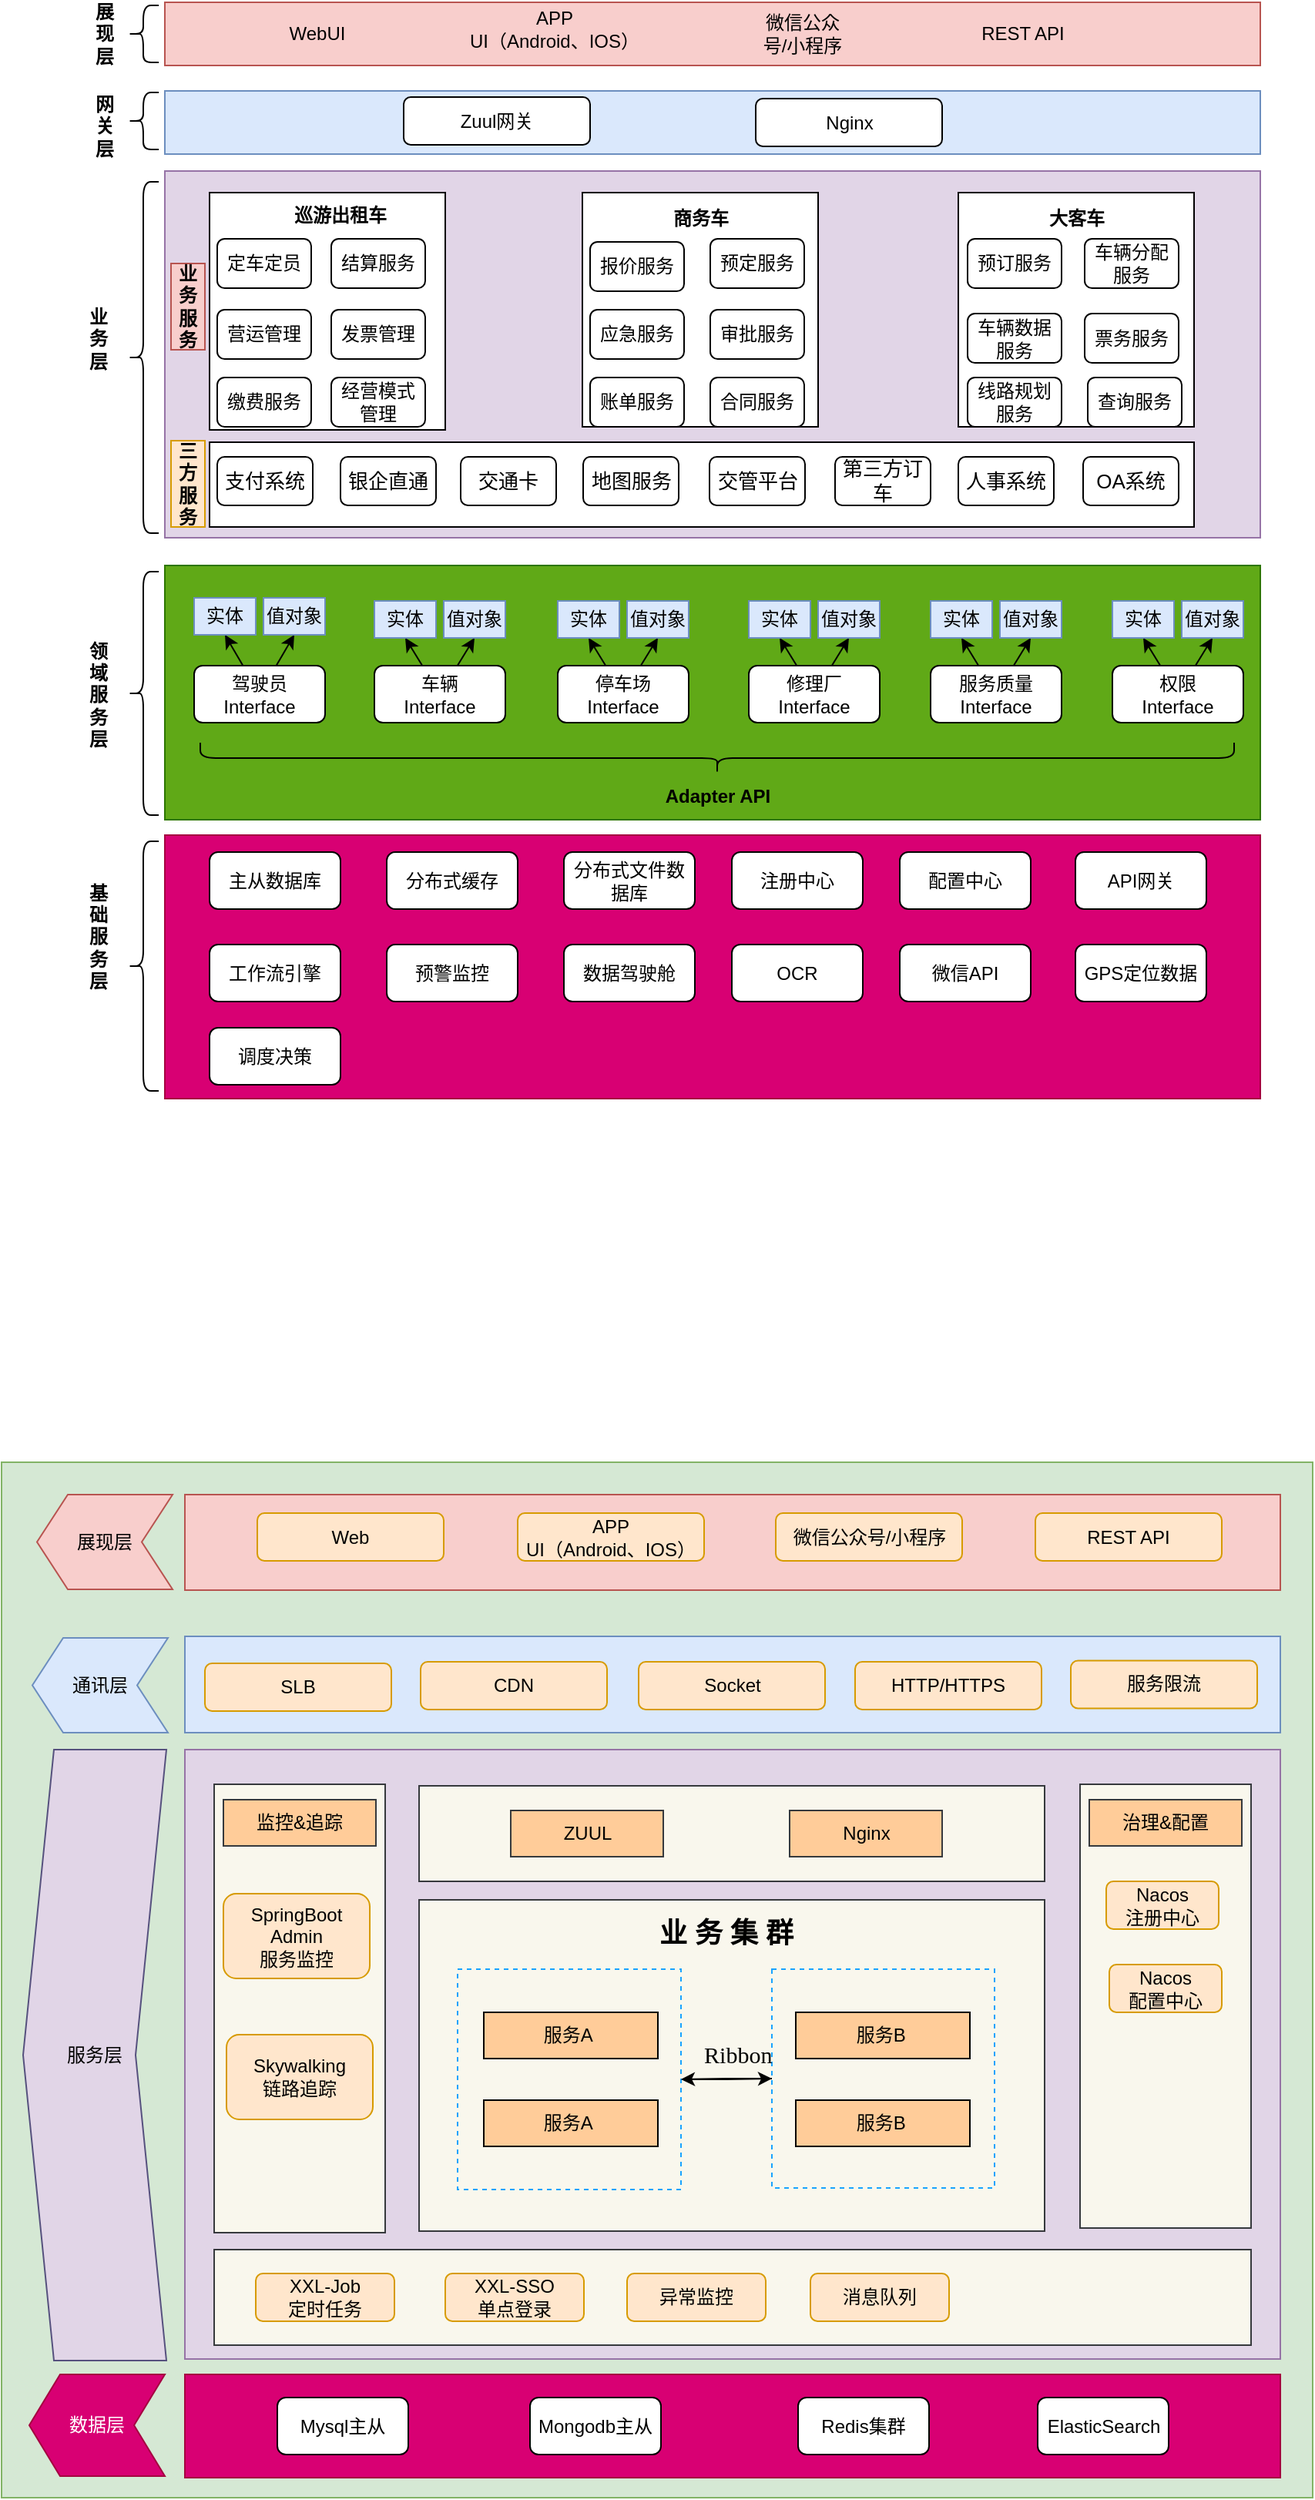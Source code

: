 <mxfile version="17.4.6" type="github">
  <diagram id="_OPJ3ktuhaSxSOlUuzS6" name="Page-1">
    <mxGraphModel dx="1822" dy="1162" grid="0" gridSize="10" guides="1" tooltips="1" connect="1" arrows="1" fold="1" page="0" pageScale="1" pageWidth="827" pageHeight="1169" math="0" shadow="0">
      <root>
        <mxCell id="0" />
        <mxCell id="1" parent="0" />
        <mxCell id="oqjt-HW5z-9tvMFCPISm-108" value="" style="rounded=0;whiteSpace=wrap;html=1;fillColor=#d5e8d4;strokeColor=#82b366;" vertex="1" parent="1">
          <mxGeometry x="-199" y="864" width="851" height="672" as="geometry" />
        </mxCell>
        <mxCell id="MZKURabroFCkZTYU_OP6-3" value="" style="shape=curlyBracket;whiteSpace=wrap;html=1;rounded=1;" parent="1" vertex="1">
          <mxGeometry x="-117" y="461" width="20" height="162" as="geometry" />
        </mxCell>
        <mxCell id="MZKURabroFCkZTYU_OP6-5" value="" style="rounded=0;whiteSpace=wrap;html=1;fillColor=#d80073;fontColor=#ffffff;strokeColor=#A50040;" parent="1" vertex="1">
          <mxGeometry x="-93" y="457" width="711" height="171" as="geometry" />
        </mxCell>
        <mxCell id="MZKURabroFCkZTYU_OP6-6" value="基&lt;br&gt;础&lt;br&gt;服&lt;br&gt;务&lt;br&gt;层" style="text;html=1;strokeColor=none;fillColor=none;align=center;verticalAlign=middle;whiteSpace=wrap;rounded=0;fontStyle=1" parent="1" vertex="1">
          <mxGeometry x="-166" y="452" width="60" height="141" as="geometry" />
        </mxCell>
        <mxCell id="MZKURabroFCkZTYU_OP6-7" value="主从数据库" style="rounded=1;whiteSpace=wrap;html=1;" parent="1" vertex="1">
          <mxGeometry x="-64" y="468" width="85" height="37" as="geometry" />
        </mxCell>
        <mxCell id="MZKURabroFCkZTYU_OP6-10" value="&lt;span style=&quot;text-align: left&quot;&gt;工作流引擎&lt;/span&gt;" style="rounded=1;whiteSpace=wrap;html=1;" parent="1" vertex="1">
          <mxGeometry x="-64" y="528" width="85" height="37" as="geometry" />
        </mxCell>
        <mxCell id="MZKURabroFCkZTYU_OP6-11" value="分布式缓存" style="rounded=1;whiteSpace=wrap;html=1;" parent="1" vertex="1">
          <mxGeometry x="51" y="468" width="85" height="37" as="geometry" />
        </mxCell>
        <mxCell id="MZKURabroFCkZTYU_OP6-12" value="分布式文件数据库" style="rounded=1;whiteSpace=wrap;html=1;" parent="1" vertex="1">
          <mxGeometry x="166" y="468" width="85" height="37" as="geometry" />
        </mxCell>
        <mxCell id="MZKURabroFCkZTYU_OP6-13" value="注册中心" style="rounded=1;whiteSpace=wrap;html=1;" parent="1" vertex="1">
          <mxGeometry x="275" y="468" width="85" height="37" as="geometry" />
        </mxCell>
        <mxCell id="MZKURabroFCkZTYU_OP6-14" value="配置中心" style="rounded=1;whiteSpace=wrap;html=1;" parent="1" vertex="1">
          <mxGeometry x="384" y="468" width="85" height="37" as="geometry" />
        </mxCell>
        <mxCell id="MZKURabroFCkZTYU_OP6-15" value="API网关" style="rounded=1;whiteSpace=wrap;html=1;" parent="1" vertex="1">
          <mxGeometry x="498" y="468" width="85" height="37" as="geometry" />
        </mxCell>
        <mxCell id="MZKURabroFCkZTYU_OP6-18" value="预警监控" style="rounded=1;whiteSpace=wrap;html=1;" parent="1" vertex="1">
          <mxGeometry x="51" y="528" width="85" height="37" as="geometry" />
        </mxCell>
        <mxCell id="MZKURabroFCkZTYU_OP6-20" value="OCR" style="rounded=1;whiteSpace=wrap;html=1;" parent="1" vertex="1">
          <mxGeometry x="275" y="528" width="85" height="37" as="geometry" />
        </mxCell>
        <mxCell id="MZKURabroFCkZTYU_OP6-21" value="微信API" style="rounded=1;whiteSpace=wrap;html=1;" parent="1" vertex="1">
          <mxGeometry x="384" y="528" width="85" height="37" as="geometry" />
        </mxCell>
        <mxCell id="MZKURabroFCkZTYU_OP6-22" value="GPS定位数据" style="rounded=1;whiteSpace=wrap;html=1;" parent="1" vertex="1">
          <mxGeometry x="498" y="528" width="85" height="37" as="geometry" />
        </mxCell>
        <mxCell id="MZKURabroFCkZTYU_OP6-23" value="数据驾驶舱" style="rounded=1;whiteSpace=wrap;html=1;" parent="1" vertex="1">
          <mxGeometry x="166" y="528" width="85" height="37" as="geometry" />
        </mxCell>
        <mxCell id="MZKURabroFCkZTYU_OP6-24" value="" style="rounded=0;whiteSpace=wrap;html=1;fillColor=#60a917;fontColor=#ffffff;strokeColor=#2D7600;" parent="1" vertex="1">
          <mxGeometry x="-93" y="282" width="711" height="165" as="geometry" />
        </mxCell>
        <mxCell id="MZKURabroFCkZTYU_OP6-25" value="领&lt;br&gt;域&lt;br&gt;服&lt;br&gt;务&lt;br&gt;层" style="text;html=1;strokeColor=none;fillColor=none;align=center;verticalAlign=middle;whiteSpace=wrap;rounded=0;fontStyle=1" parent="1" vertex="1">
          <mxGeometry x="-166" y="295" width="60" height="141" as="geometry" />
        </mxCell>
        <mxCell id="MZKURabroFCkZTYU_OP6-26" value="" style="shape=curlyBracket;whiteSpace=wrap;html=1;rounded=1;" parent="1" vertex="1">
          <mxGeometry x="-117" y="286" width="20" height="158" as="geometry" />
        </mxCell>
        <mxCell id="MZKURabroFCkZTYU_OP6-101" style="edgeStyle=none;rounded=0;orthogonalLoop=1;jettySize=auto;html=1;entryX=0.5;entryY=1;entryDx=0;entryDy=0;fontColor=#000000;" parent="1" source="MZKURabroFCkZTYU_OP6-71" target="MZKURabroFCkZTYU_OP6-91" edge="1">
          <mxGeometry relative="1" as="geometry" />
        </mxCell>
        <mxCell id="MZKURabroFCkZTYU_OP6-102" style="edgeStyle=none;rounded=0;orthogonalLoop=1;jettySize=auto;html=1;entryX=0.5;entryY=1;entryDx=0;entryDy=0;fontColor=#000000;" parent="1" source="MZKURabroFCkZTYU_OP6-71" target="MZKURabroFCkZTYU_OP6-92" edge="1">
          <mxGeometry relative="1" as="geometry" />
        </mxCell>
        <mxCell id="MZKURabroFCkZTYU_OP6-71" value="权限&lt;br&gt;Interface" style="rounded=1;whiteSpace=wrap;html=1;" parent="1" vertex="1">
          <mxGeometry x="522" y="347" width="85" height="37" as="geometry" />
        </mxCell>
        <mxCell id="MZKURabroFCkZTYU_OP6-81" style="rounded=0;orthogonalLoop=1;jettySize=auto;html=1;entryX=0.5;entryY=1;entryDx=0;entryDy=0;fontColor=#000000;" parent="1" source="MZKURabroFCkZTYU_OP6-72" target="MZKURabroFCkZTYU_OP6-79" edge="1">
          <mxGeometry relative="1" as="geometry" />
        </mxCell>
        <mxCell id="MZKURabroFCkZTYU_OP6-82" style="edgeStyle=none;rounded=0;orthogonalLoop=1;jettySize=auto;html=1;entryX=0.5;entryY=1;entryDx=0;entryDy=0;fontColor=#000000;" parent="1" source="MZKURabroFCkZTYU_OP6-72" target="MZKURabroFCkZTYU_OP6-80" edge="1">
          <mxGeometry relative="1" as="geometry" />
        </mxCell>
        <mxCell id="MZKURabroFCkZTYU_OP6-72" value="驾驶员 Interface" style="rounded=1;whiteSpace=wrap;html=1;" parent="1" vertex="1">
          <mxGeometry x="-74" y="347" width="85" height="37" as="geometry" />
        </mxCell>
        <mxCell id="MZKURabroFCkZTYU_OP6-93" style="edgeStyle=none;rounded=0;orthogonalLoop=1;jettySize=auto;html=1;entryX=0.5;entryY=1;entryDx=0;entryDy=0;fontColor=#000000;" parent="1" source="MZKURabroFCkZTYU_OP6-73" target="MZKURabroFCkZTYU_OP6-83" edge="1">
          <mxGeometry relative="1" as="geometry" />
        </mxCell>
        <mxCell id="MZKURabroFCkZTYU_OP6-94" style="edgeStyle=none;rounded=0;orthogonalLoop=1;jettySize=auto;html=1;entryX=0.5;entryY=1;entryDx=0;entryDy=0;fontColor=#000000;" parent="1" source="MZKURabroFCkZTYU_OP6-73" target="MZKURabroFCkZTYU_OP6-84" edge="1">
          <mxGeometry relative="1" as="geometry" />
        </mxCell>
        <mxCell id="MZKURabroFCkZTYU_OP6-73" value="车辆&lt;br&gt;Interface" style="rounded=1;whiteSpace=wrap;html=1;" parent="1" vertex="1">
          <mxGeometry x="43" y="347" width="85" height="37" as="geometry" />
        </mxCell>
        <mxCell id="MZKURabroFCkZTYU_OP6-95" style="edgeStyle=none;rounded=0;orthogonalLoop=1;jettySize=auto;html=1;entryX=0.5;entryY=1;entryDx=0;entryDy=0;fontColor=#000000;" parent="1" source="MZKURabroFCkZTYU_OP6-74" target="MZKURabroFCkZTYU_OP6-85" edge="1">
          <mxGeometry relative="1" as="geometry" />
        </mxCell>
        <mxCell id="MZKURabroFCkZTYU_OP6-96" style="edgeStyle=none;rounded=0;orthogonalLoop=1;jettySize=auto;html=1;entryX=0.5;entryY=1;entryDx=0;entryDy=0;fontColor=#000000;" parent="1" source="MZKURabroFCkZTYU_OP6-74" target="MZKURabroFCkZTYU_OP6-86" edge="1">
          <mxGeometry relative="1" as="geometry" />
        </mxCell>
        <mxCell id="MZKURabroFCkZTYU_OP6-74" value="停车场&lt;br&gt;Interface" style="rounded=1;whiteSpace=wrap;html=1;" parent="1" vertex="1">
          <mxGeometry x="162" y="347" width="85" height="37" as="geometry" />
        </mxCell>
        <mxCell id="MZKURabroFCkZTYU_OP6-97" style="edgeStyle=none;rounded=0;orthogonalLoop=1;jettySize=auto;html=1;entryX=0.5;entryY=1;entryDx=0;entryDy=0;fontColor=#000000;" parent="1" source="MZKURabroFCkZTYU_OP6-75" target="MZKURabroFCkZTYU_OP6-87" edge="1">
          <mxGeometry relative="1" as="geometry" />
        </mxCell>
        <mxCell id="MZKURabroFCkZTYU_OP6-98" style="edgeStyle=none;rounded=0;orthogonalLoop=1;jettySize=auto;html=1;entryX=0.5;entryY=1;entryDx=0;entryDy=0;fontColor=#000000;" parent="1" source="MZKURabroFCkZTYU_OP6-75" target="MZKURabroFCkZTYU_OP6-88" edge="1">
          <mxGeometry relative="1" as="geometry" />
        </mxCell>
        <mxCell id="MZKURabroFCkZTYU_OP6-75" value="修理厂&lt;br&gt;Interface" style="rounded=1;whiteSpace=wrap;html=1;" parent="1" vertex="1">
          <mxGeometry x="286" y="347" width="85" height="37" as="geometry" />
        </mxCell>
        <mxCell id="MZKURabroFCkZTYU_OP6-99" style="edgeStyle=none;rounded=0;orthogonalLoop=1;jettySize=auto;html=1;entryX=0.5;entryY=1;entryDx=0;entryDy=0;fontColor=#000000;" parent="1" source="MZKURabroFCkZTYU_OP6-76" target="MZKURabroFCkZTYU_OP6-89" edge="1">
          <mxGeometry relative="1" as="geometry" />
        </mxCell>
        <mxCell id="MZKURabroFCkZTYU_OP6-100" style="edgeStyle=none;rounded=0;orthogonalLoop=1;jettySize=auto;html=1;entryX=0.5;entryY=1;entryDx=0;entryDy=0;fontColor=#000000;" parent="1" source="MZKURabroFCkZTYU_OP6-76" target="MZKURabroFCkZTYU_OP6-90" edge="1">
          <mxGeometry relative="1" as="geometry" />
        </mxCell>
        <mxCell id="MZKURabroFCkZTYU_OP6-76" value="服务质量&lt;br&gt;Interface" style="rounded=1;whiteSpace=wrap;html=1;" parent="1" vertex="1">
          <mxGeometry x="404" y="347" width="85" height="37" as="geometry" />
        </mxCell>
        <mxCell id="MZKURabroFCkZTYU_OP6-77" value="" style="shape=curlyBracket;whiteSpace=wrap;html=1;rounded=1;flipH=1;fontColor=#000000;size=0.5;direction=north;" parent="1" vertex="1">
          <mxGeometry x="-70" y="397" width="671" height="20" as="geometry" />
        </mxCell>
        <mxCell id="MZKURabroFCkZTYU_OP6-78" value="Adapter API" style="text;html=1;strokeColor=none;fillColor=none;align=center;verticalAlign=middle;whiteSpace=wrap;rounded=0;fontColor=#000000;fontStyle=1" parent="1" vertex="1">
          <mxGeometry x="215.5" y="417" width="100" height="30" as="geometry" />
        </mxCell>
        <mxCell id="MZKURabroFCkZTYU_OP6-79" value="实体" style="text;html=1;strokeColor=#6c8ebf;fillColor=#dae8fc;align=center;verticalAlign=middle;whiteSpace=wrap;rounded=0;" parent="1" vertex="1">
          <mxGeometry x="-74" y="303" width="40" height="24" as="geometry" />
        </mxCell>
        <mxCell id="MZKURabroFCkZTYU_OP6-80" value="值对象" style="text;html=1;strokeColor=#6c8ebf;fillColor=#dae8fc;align=center;verticalAlign=middle;whiteSpace=wrap;rounded=0;" parent="1" vertex="1">
          <mxGeometry x="-29" y="303" width="40" height="24" as="geometry" />
        </mxCell>
        <mxCell id="MZKURabroFCkZTYU_OP6-83" value="实体" style="text;html=1;strokeColor=#6c8ebf;fillColor=#dae8fc;align=center;verticalAlign=middle;whiteSpace=wrap;rounded=0;" parent="1" vertex="1">
          <mxGeometry x="43" y="305" width="40" height="24" as="geometry" />
        </mxCell>
        <mxCell id="MZKURabroFCkZTYU_OP6-84" value="值对象" style="text;html=1;strokeColor=#6c8ebf;fillColor=#dae8fc;align=center;verticalAlign=middle;whiteSpace=wrap;rounded=0;" parent="1" vertex="1">
          <mxGeometry x="88" y="305" width="40" height="24" as="geometry" />
        </mxCell>
        <mxCell id="MZKURabroFCkZTYU_OP6-85" value="实体" style="text;html=1;strokeColor=#6c8ebf;fillColor=#dae8fc;align=center;verticalAlign=middle;whiteSpace=wrap;rounded=0;" parent="1" vertex="1">
          <mxGeometry x="162" y="305" width="40" height="24" as="geometry" />
        </mxCell>
        <mxCell id="MZKURabroFCkZTYU_OP6-86" value="值对象" style="text;html=1;strokeColor=#6c8ebf;fillColor=#dae8fc;align=center;verticalAlign=middle;whiteSpace=wrap;rounded=0;" parent="1" vertex="1">
          <mxGeometry x="207" y="305" width="40" height="24" as="geometry" />
        </mxCell>
        <mxCell id="MZKURabroFCkZTYU_OP6-87" value="实体" style="text;html=1;strokeColor=#6c8ebf;fillColor=#dae8fc;align=center;verticalAlign=middle;whiteSpace=wrap;rounded=0;" parent="1" vertex="1">
          <mxGeometry x="286" y="305" width="40" height="24" as="geometry" />
        </mxCell>
        <mxCell id="MZKURabroFCkZTYU_OP6-88" value="值对象" style="text;html=1;strokeColor=#6c8ebf;fillColor=#dae8fc;align=center;verticalAlign=middle;whiteSpace=wrap;rounded=0;" parent="1" vertex="1">
          <mxGeometry x="331" y="305" width="40" height="24" as="geometry" />
        </mxCell>
        <mxCell id="MZKURabroFCkZTYU_OP6-89" value="实体" style="text;html=1;strokeColor=#6c8ebf;fillColor=#dae8fc;align=center;verticalAlign=middle;whiteSpace=wrap;rounded=0;" parent="1" vertex="1">
          <mxGeometry x="404" y="305" width="40" height="24" as="geometry" />
        </mxCell>
        <mxCell id="MZKURabroFCkZTYU_OP6-90" value="值对象" style="text;html=1;strokeColor=#6c8ebf;fillColor=#dae8fc;align=center;verticalAlign=middle;whiteSpace=wrap;rounded=0;" parent="1" vertex="1">
          <mxGeometry x="449" y="305" width="40" height="24" as="geometry" />
        </mxCell>
        <mxCell id="MZKURabroFCkZTYU_OP6-91" value="实体" style="text;html=1;strokeColor=#6c8ebf;fillColor=#dae8fc;align=center;verticalAlign=middle;whiteSpace=wrap;rounded=0;" parent="1" vertex="1">
          <mxGeometry x="522" y="305" width="40" height="24" as="geometry" />
        </mxCell>
        <mxCell id="MZKURabroFCkZTYU_OP6-92" value="值对象" style="text;html=1;strokeColor=#6c8ebf;fillColor=#dae8fc;align=center;verticalAlign=middle;whiteSpace=wrap;rounded=0;" parent="1" vertex="1">
          <mxGeometry x="567" y="305" width="40" height="24" as="geometry" />
        </mxCell>
        <mxCell id="MZKURabroFCkZTYU_OP6-103" value="" style="rounded=0;whiteSpace=wrap;html=1;fillColor=#e1d5e7;strokeColor=#9673a6;" parent="1" vertex="1">
          <mxGeometry x="-93" y="26" width="711" height="238" as="geometry" />
        </mxCell>
        <mxCell id="MZKURabroFCkZTYU_OP6-104" value="业&lt;br&gt;务&lt;br&gt;层" style="text;html=1;strokeColor=none;fillColor=none;align=center;verticalAlign=middle;whiteSpace=wrap;rounded=0;fontStyle=1" parent="1" vertex="1">
          <mxGeometry x="-166" y="64" width="60" height="141" as="geometry" />
        </mxCell>
        <mxCell id="MZKURabroFCkZTYU_OP6-105" value="" style="shape=curlyBracket;whiteSpace=wrap;html=1;rounded=1;" parent="1" vertex="1">
          <mxGeometry x="-117" y="33" width="20" height="228" as="geometry" />
        </mxCell>
        <mxCell id="MZKURabroFCkZTYU_OP6-106" value="" style="rounded=0;whiteSpace=wrap;html=1;fontColor=#000000;" parent="1" vertex="1">
          <mxGeometry x="-64" y="40" width="153" height="154" as="geometry" />
        </mxCell>
        <mxCell id="MZKURabroFCkZTYU_OP6-107" value="" style="rounded=0;whiteSpace=wrap;html=1;fontColor=#000000;" parent="1" vertex="1">
          <mxGeometry x="178" y="40" width="153" height="152" as="geometry" />
        </mxCell>
        <mxCell id="MZKURabroFCkZTYU_OP6-108" value="" style="rounded=0;whiteSpace=wrap;html=1;fontColor=#000000;" parent="1" vertex="1">
          <mxGeometry x="422" y="40" width="153" height="152" as="geometry" />
        </mxCell>
        <mxCell id="MZKURabroFCkZTYU_OP6-109" value="巡游出租车" style="text;html=1;strokeColor=none;fillColor=none;align=center;verticalAlign=middle;whiteSpace=wrap;rounded=0;fontColor=#000000;fontStyle=1" parent="1" vertex="1">
          <mxGeometry x="-17" y="40" width="76" height="30" as="geometry" />
        </mxCell>
        <mxCell id="MZKURabroFCkZTYU_OP6-110" value="商务车" style="text;html=1;strokeColor=none;fillColor=none;align=center;verticalAlign=middle;whiteSpace=wrap;rounded=0;fontColor=#000000;fontStyle=1" parent="1" vertex="1">
          <mxGeometry x="216.5" y="42" width="76" height="30" as="geometry" />
        </mxCell>
        <mxCell id="MZKURabroFCkZTYU_OP6-111" value="大客车" style="text;html=1;strokeColor=none;fillColor=none;align=center;verticalAlign=middle;whiteSpace=wrap;rounded=0;fontColor=#000000;fontStyle=1" parent="1" vertex="1">
          <mxGeometry x="460.5" y="42" width="76" height="30" as="geometry" />
        </mxCell>
        <mxCell id="MZKURabroFCkZTYU_OP6-112" value="" style="rounded=0;whiteSpace=wrap;html=1;fontColor=#000000;" parent="1" vertex="1">
          <mxGeometry x="-64" y="202" width="639" height="55" as="geometry" />
        </mxCell>
        <mxCell id="MZKURabroFCkZTYU_OP6-115" value="定车定员" style="rounded=1;whiteSpace=wrap;html=1;fontColor=#000000;" parent="1" vertex="1">
          <mxGeometry x="-59" y="70" width="61" height="32" as="geometry" />
        </mxCell>
        <mxCell id="MZKURabroFCkZTYU_OP6-116" value="结算服务" style="rounded=1;whiteSpace=wrap;html=1;fontColor=#000000;" parent="1" vertex="1">
          <mxGeometry x="15" y="70" width="61" height="32" as="geometry" />
        </mxCell>
        <mxCell id="MZKURabroFCkZTYU_OP6-117" value="营运管理" style="rounded=1;whiteSpace=wrap;html=1;fontColor=#000000;" parent="1" vertex="1">
          <mxGeometry x="-59" y="116" width="61" height="32" as="geometry" />
        </mxCell>
        <mxCell id="MZKURabroFCkZTYU_OP6-118" value="发票管理" style="rounded=1;whiteSpace=wrap;html=1;fontColor=#000000;" parent="1" vertex="1">
          <mxGeometry x="15" y="116" width="61" height="32" as="geometry" />
        </mxCell>
        <mxCell id="MZKURabroFCkZTYU_OP6-119" value="缴费服务" style="rounded=1;whiteSpace=wrap;html=1;fontColor=#000000;" parent="1" vertex="1">
          <mxGeometry x="-59" y="160" width="61" height="32" as="geometry" />
        </mxCell>
        <mxCell id="MZKURabroFCkZTYU_OP6-120" value="经营模式管理" style="rounded=1;whiteSpace=wrap;html=1;fontColor=#000000;" parent="1" vertex="1">
          <mxGeometry x="15" y="160" width="61" height="32" as="geometry" />
        </mxCell>
        <mxCell id="MZKURabroFCkZTYU_OP6-126" value="报价服务" style="rounded=1;whiteSpace=wrap;html=1;fontColor=#000000;" parent="1" vertex="1">
          <mxGeometry x="183" y="72" width="61" height="32" as="geometry" />
        </mxCell>
        <mxCell id="MZKURabroFCkZTYU_OP6-127" value="预定服务" style="rounded=1;whiteSpace=wrap;html=1;fontColor=#000000;" parent="1" vertex="1">
          <mxGeometry x="261" y="70" width="61" height="32" as="geometry" />
        </mxCell>
        <mxCell id="MZKURabroFCkZTYU_OP6-128" value="应急服务" style="rounded=1;whiteSpace=wrap;html=1;fontColor=#000000;" parent="1" vertex="1">
          <mxGeometry x="183" y="116" width="61" height="32" as="geometry" />
        </mxCell>
        <mxCell id="MZKURabroFCkZTYU_OP6-129" value="审批服务" style="rounded=1;whiteSpace=wrap;html=1;fontColor=#000000;" parent="1" vertex="1">
          <mxGeometry x="261" y="116" width="61" height="32" as="geometry" />
        </mxCell>
        <mxCell id="MZKURabroFCkZTYU_OP6-130" value="账单服务" style="rounded=1;whiteSpace=wrap;html=1;fontColor=#000000;" parent="1" vertex="1">
          <mxGeometry x="183" y="160" width="61" height="32" as="geometry" />
        </mxCell>
        <mxCell id="MZKURabroFCkZTYU_OP6-131" value="合同服务" style="rounded=1;whiteSpace=wrap;html=1;fontColor=#000000;" parent="1" vertex="1">
          <mxGeometry x="261" y="160" width="61" height="32" as="geometry" />
        </mxCell>
        <mxCell id="MZKURabroFCkZTYU_OP6-132" value="预订服务" style="rounded=1;whiteSpace=wrap;html=1;fontColor=#000000;" parent="1" vertex="1">
          <mxGeometry x="428" y="70" width="61" height="32" as="geometry" />
        </mxCell>
        <mxCell id="MZKURabroFCkZTYU_OP6-133" value="车辆分配服务" style="rounded=1;whiteSpace=wrap;html=1;fontColor=#000000;" parent="1" vertex="1">
          <mxGeometry x="504" y="70" width="61" height="32" as="geometry" />
        </mxCell>
        <mxCell id="MZKURabroFCkZTYU_OP6-134" value="车辆数据服务" style="rounded=1;whiteSpace=wrap;html=1;fontColor=#000000;" parent="1" vertex="1">
          <mxGeometry x="428" y="118.5" width="61" height="32" as="geometry" />
        </mxCell>
        <mxCell id="MZKURabroFCkZTYU_OP6-135" value="票务服务" style="rounded=1;whiteSpace=wrap;html=1;fontColor=#000000;" parent="1" vertex="1">
          <mxGeometry x="504" y="118.5" width="61" height="32" as="geometry" />
        </mxCell>
        <mxCell id="MZKURabroFCkZTYU_OP6-136" value="线路规划服务" style="rounded=1;whiteSpace=wrap;html=1;fontColor=#000000;" parent="1" vertex="1">
          <mxGeometry x="428" y="160" width="61" height="32" as="geometry" />
        </mxCell>
        <mxCell id="MZKURabroFCkZTYU_OP6-137" value="查询服务" style="rounded=1;whiteSpace=wrap;html=1;fontColor=#000000;" parent="1" vertex="1">
          <mxGeometry x="506" y="160" width="61" height="32" as="geometry" />
        </mxCell>
        <mxCell id="MZKURabroFCkZTYU_OP6-138" value="支付系统" style="rounded=1;whiteSpace=wrap;html=1;fontSize=13;" parent="1" vertex="1">
          <mxGeometry x="-59" y="211.5" width="62" height="31.5" as="geometry" />
        </mxCell>
        <mxCell id="MZKURabroFCkZTYU_OP6-144" value="银企直通" style="rounded=1;whiteSpace=wrap;html=1;fontSize=13;" parent="1" vertex="1">
          <mxGeometry x="21" y="211.5" width="62" height="31.5" as="geometry" />
        </mxCell>
        <mxCell id="MZKURabroFCkZTYU_OP6-145" value="交通卡" style="rounded=1;whiteSpace=wrap;html=1;fontSize=13;" parent="1" vertex="1">
          <mxGeometry x="99" y="211.5" width="62" height="31.5" as="geometry" />
        </mxCell>
        <mxCell id="MZKURabroFCkZTYU_OP6-146" value="地图服务" style="rounded=1;whiteSpace=wrap;html=1;fontSize=13;" parent="1" vertex="1">
          <mxGeometry x="178.5" y="211.5" width="62" height="31.5" as="geometry" />
        </mxCell>
        <mxCell id="MZKURabroFCkZTYU_OP6-148" value="交管平台" style="rounded=1;whiteSpace=wrap;html=1;fontSize=13;" parent="1" vertex="1">
          <mxGeometry x="260.5" y="211.5" width="62" height="31.5" as="geometry" />
        </mxCell>
        <mxCell id="MZKURabroFCkZTYU_OP6-149" value="第三方订车" style="rounded=1;whiteSpace=wrap;html=1;fontSize=13;" parent="1" vertex="1">
          <mxGeometry x="342" y="211.5" width="62" height="31.5" as="geometry" />
        </mxCell>
        <mxCell id="MZKURabroFCkZTYU_OP6-150" value="人事系统" style="rounded=1;whiteSpace=wrap;html=1;fontSize=13;" parent="1" vertex="1">
          <mxGeometry x="422" y="211.5" width="62" height="31.5" as="geometry" />
        </mxCell>
        <mxCell id="MZKURabroFCkZTYU_OP6-152" value="三&lt;br&gt;方&lt;br&gt;服&lt;br&gt;务" style="text;html=1;strokeColor=#d79b00;fillColor=#ffe6cc;align=center;verticalAlign=middle;whiteSpace=wrap;rounded=0;fontStyle=1" parent="1" vertex="1">
          <mxGeometry x="-89" y="201" width="22" height="56" as="geometry" />
        </mxCell>
        <mxCell id="MZKURabroFCkZTYU_OP6-153" value="" style="rounded=0;whiteSpace=wrap;html=1;fillColor=#dae8fc;strokeColor=#6c8ebf;" parent="1" vertex="1">
          <mxGeometry x="-93" y="-26" width="711" height="41" as="geometry" />
        </mxCell>
        <mxCell id="MZKURabroFCkZTYU_OP6-154" value="网&lt;br&gt;关&lt;br&gt;层" style="text;html=1;strokeColor=none;fillColor=none;align=center;verticalAlign=middle;whiteSpace=wrap;rounded=0;fontColor=#000000;fontStyle=1" parent="1" vertex="1">
          <mxGeometry x="-162" y="-18" width="60" height="30" as="geometry" />
        </mxCell>
        <mxCell id="MZKURabroFCkZTYU_OP6-155" value="" style="shape=curlyBracket;whiteSpace=wrap;html=1;rounded=1;fontColor=#000000;" parent="1" vertex="1">
          <mxGeometry x="-117" y="-25" width="20" height="37" as="geometry" />
        </mxCell>
        <mxCell id="MZKURabroFCkZTYU_OP6-156" value="Zuul网关" style="rounded=1;whiteSpace=wrap;html=1;fontColor=#000000;" parent="1" vertex="1">
          <mxGeometry x="62" y="-22" width="121" height="31" as="geometry" />
        </mxCell>
        <mxCell id="MZKURabroFCkZTYU_OP6-157" value="Nginx" style="rounded=1;whiteSpace=wrap;html=1;fontColor=#000000;" parent="1" vertex="1">
          <mxGeometry x="290.5" y="-21" width="121" height="31" as="geometry" />
        </mxCell>
        <mxCell id="MZKURabroFCkZTYU_OP6-158" value="展&lt;br&gt;现&lt;br&gt;层" style="text;html=1;strokeColor=none;fillColor=none;align=center;verticalAlign=middle;whiteSpace=wrap;rounded=0;fontColor=#000000;fontStyle=1" parent="1" vertex="1">
          <mxGeometry x="-162" y="-78" width="60" height="30" as="geometry" />
        </mxCell>
        <mxCell id="MZKURabroFCkZTYU_OP6-159" value="" style="rounded=0;whiteSpace=wrap;html=1;fillColor=#f8cecc;strokeColor=#b85450;" parent="1" vertex="1">
          <mxGeometry x="-93" y="-83.5" width="711" height="41" as="geometry" />
        </mxCell>
        <mxCell id="MZKURabroFCkZTYU_OP6-160" value="" style="shape=curlyBracket;whiteSpace=wrap;html=1;rounded=1;fontColor=#000000;" parent="1" vertex="1">
          <mxGeometry x="-117" y="-81.5" width="20" height="37" as="geometry" />
        </mxCell>
        <mxCell id="MZKURabroFCkZTYU_OP6-161" value="业务服务" style="text;html=1;strokeColor=#b85450;fillColor=#f8cecc;align=center;verticalAlign=middle;whiteSpace=wrap;rounded=0;fontStyle=1" parent="1" vertex="1">
          <mxGeometry x="-89" y="86" width="22" height="56" as="geometry" />
        </mxCell>
        <mxCell id="MZKURabroFCkZTYU_OP6-162" value="WebUI" style="text;html=1;strokeColor=none;fillColor=none;align=center;verticalAlign=middle;whiteSpace=wrap;rounded=0;fontColor=#000000;" parent="1" vertex="1">
          <mxGeometry x="-24" y="-78" width="60" height="30" as="geometry" />
        </mxCell>
        <mxCell id="MZKURabroFCkZTYU_OP6-163" value="APP&lt;br&gt;UI（Android、IOS）" style="text;html=1;strokeColor=none;fillColor=none;align=center;verticalAlign=middle;whiteSpace=wrap;rounded=0;fontColor=#000000;" parent="1" vertex="1">
          <mxGeometry x="89" y="-81.5" width="142" height="30" as="geometry" />
        </mxCell>
        <mxCell id="MZKURabroFCkZTYU_OP6-164" value="微信公众号/小程序" style="text;html=1;strokeColor=none;fillColor=none;align=center;verticalAlign=middle;whiteSpace=wrap;rounded=0;fontColor=#000000;" parent="1" vertex="1">
          <mxGeometry x="290.5" y="-78" width="60" height="30" as="geometry" />
        </mxCell>
        <mxCell id="MZKURabroFCkZTYU_OP6-165" value="REST API" style="text;html=1;strokeColor=none;fillColor=none;align=center;verticalAlign=middle;whiteSpace=wrap;rounded=0;fontColor=#000000;" parent="1" vertex="1">
          <mxGeometry x="434" y="-78" width="60" height="30" as="geometry" />
        </mxCell>
        <mxCell id="ua1D3g2Ctgih4IUN_KIl-1" value="OA系统" style="rounded=1;whiteSpace=wrap;html=1;fontSize=13;" parent="1" vertex="1">
          <mxGeometry x="503" y="211.5" width="62" height="31.5" as="geometry" />
        </mxCell>
        <mxCell id="ua1D3g2Ctgih4IUN_KIl-7" value="&lt;span style=&quot;text-align: left&quot;&gt;调度决策&lt;/span&gt;" style="rounded=1;whiteSpace=wrap;html=1;" parent="1" vertex="1">
          <mxGeometry x="-64" y="582" width="85" height="37" as="geometry" />
        </mxCell>
        <mxCell id="oqjt-HW5z-9tvMFCPISm-3" value="" style="rounded=0;whiteSpace=wrap;html=1;fillColor=#d80073;fontColor=#ffffff;strokeColor=#A50040;" vertex="1" parent="1">
          <mxGeometry x="-80" y="1456" width="711" height="67" as="geometry" />
        </mxCell>
        <mxCell id="oqjt-HW5z-9tvMFCPISm-5" value="Mysql主从" style="rounded=1;whiteSpace=wrap;html=1;" vertex="1" parent="1">
          <mxGeometry x="-20" y="1471" width="85" height="37" as="geometry" />
        </mxCell>
        <mxCell id="oqjt-HW5z-9tvMFCPISm-7" value="Mongodb主从" style="rounded=1;whiteSpace=wrap;html=1;" vertex="1" parent="1">
          <mxGeometry x="144" y="1471" width="85" height="37" as="geometry" />
        </mxCell>
        <mxCell id="oqjt-HW5z-9tvMFCPISm-8" value="Redis集群" style="rounded=1;whiteSpace=wrap;html=1;" vertex="1" parent="1">
          <mxGeometry x="318" y="1471" width="85" height="37" as="geometry" />
        </mxCell>
        <mxCell id="oqjt-HW5z-9tvMFCPISm-52" value="" style="rounded=0;whiteSpace=wrap;html=1;fillColor=#e1d5e7;strokeColor=#9673a6;" vertex="1" parent="1">
          <mxGeometry x="-80" y="1050.5" width="711" height="395.5" as="geometry" />
        </mxCell>
        <mxCell id="oqjt-HW5z-9tvMFCPISm-88" value="" style="rounded=0;whiteSpace=wrap;html=1;fillColor=#dae8fc;strokeColor=#6c8ebf;" vertex="1" parent="1">
          <mxGeometry x="-80" y="977" width="711" height="62.5" as="geometry" />
        </mxCell>
        <mxCell id="oqjt-HW5z-9tvMFCPISm-92" value="SLB" style="rounded=1;whiteSpace=wrap;html=1;fillColor=#ffe6cc;strokeColor=#d79b00;" vertex="1" parent="1">
          <mxGeometry x="-67" y="994.5" width="121" height="31" as="geometry" />
        </mxCell>
        <mxCell id="oqjt-HW5z-9tvMFCPISm-94" value="" style="rounded=0;whiteSpace=wrap;html=1;fillColor=#f8cecc;strokeColor=#b85450;" vertex="1" parent="1">
          <mxGeometry x="-80" y="885" width="711" height="62" as="geometry" />
        </mxCell>
        <mxCell id="oqjt-HW5z-9tvMFCPISm-104" value="CDN" style="rounded=1;whiteSpace=wrap;html=1;fillColor=#ffe6cc;strokeColor=#d79b00;" vertex="1" parent="1">
          <mxGeometry x="73" y="993.5" width="121" height="31" as="geometry" />
        </mxCell>
        <mxCell id="oqjt-HW5z-9tvMFCPISm-105" value="Socket" style="rounded=1;whiteSpace=wrap;html=1;fillColor=#ffe6cc;strokeColor=#d79b00;" vertex="1" parent="1">
          <mxGeometry x="214.5" y="993.5" width="121" height="31" as="geometry" />
        </mxCell>
        <mxCell id="oqjt-HW5z-9tvMFCPISm-106" value="HTTP/HTTPS" style="rounded=1;whiteSpace=wrap;html=1;fillColor=#ffe6cc;strokeColor=#d79b00;" vertex="1" parent="1">
          <mxGeometry x="355" y="993.5" width="121" height="31" as="geometry" />
        </mxCell>
        <mxCell id="oqjt-HW5z-9tvMFCPISm-107" value="ElasticSearch" style="rounded=1;whiteSpace=wrap;html=1;" vertex="1" parent="1">
          <mxGeometry x="473.5" y="1471" width="85" height="37" as="geometry" />
        </mxCell>
        <mxCell id="oqjt-HW5z-9tvMFCPISm-109" value="数据层" style="shape=step;perimeter=stepPerimeter;whiteSpace=wrap;html=1;fixedSize=1;direction=west;fillColor=#d80073;fontColor=#ffffff;strokeColor=#A50040;" vertex="1" parent="1">
          <mxGeometry x="-181" y="1456" width="88" height="66" as="geometry" />
        </mxCell>
        <mxCell id="oqjt-HW5z-9tvMFCPISm-110" value="服务层" style="shape=step;perimeter=stepPerimeter;whiteSpace=wrap;html=1;fixedSize=1;direction=west;fillColor=#E1D5E7;strokeColor=#56517e;" vertex="1" parent="1">
          <mxGeometry x="-185" y="1050.5" width="93" height="396.5" as="geometry" />
        </mxCell>
        <mxCell id="oqjt-HW5z-9tvMFCPISm-111" value="通讯层" style="shape=step;perimeter=stepPerimeter;whiteSpace=wrap;html=1;fixedSize=1;direction=west;fillColor=#dae8fc;strokeColor=#6c8ebf;" vertex="1" parent="1">
          <mxGeometry x="-179" y="978" width="88" height="61.5" as="geometry" />
        </mxCell>
        <mxCell id="oqjt-HW5z-9tvMFCPISm-112" value="展现层" style="shape=step;perimeter=stepPerimeter;whiteSpace=wrap;html=1;fixedSize=1;direction=west;fillColor=#f8cecc;strokeColor=#b85450;" vertex="1" parent="1">
          <mxGeometry x="-176" y="885" width="88" height="61.5" as="geometry" />
        </mxCell>
        <mxCell id="oqjt-HW5z-9tvMFCPISm-113" value="REST API" style="rounded=1;whiteSpace=wrap;html=1;fillColor=#ffe6cc;strokeColor=#d79b00;" vertex="1" parent="1">
          <mxGeometry x="472" y="897" width="121" height="31" as="geometry" />
        </mxCell>
        <mxCell id="oqjt-HW5z-9tvMFCPISm-114" value="微信公众号/小程序" style="rounded=1;whiteSpace=wrap;html=1;fillColor=#ffe6cc;strokeColor=#d79b00;" vertex="1" parent="1">
          <mxGeometry x="303.5" y="897" width="121" height="31" as="geometry" />
        </mxCell>
        <mxCell id="oqjt-HW5z-9tvMFCPISm-115" value="APP&lt;br&gt;UI（Android、IOS）" style="rounded=1;whiteSpace=wrap;html=1;fillColor=#ffe6cc;strokeColor=#d79b00;" vertex="1" parent="1">
          <mxGeometry x="136" y="897" width="121" height="31" as="geometry" />
        </mxCell>
        <mxCell id="oqjt-HW5z-9tvMFCPISm-116" value="Web" style="rounded=1;whiteSpace=wrap;html=1;fillColor=#ffe6cc;strokeColor=#d79b00;" vertex="1" parent="1">
          <mxGeometry x="-33" y="897" width="121" height="31" as="geometry" />
        </mxCell>
        <mxCell id="oqjt-HW5z-9tvMFCPISm-117" value="" style="rounded=0;whiteSpace=wrap;html=1;fillColor=#f9f7ed;strokeColor=#36393d;" vertex="1" parent="1">
          <mxGeometry x="-61" y="1073" width="111" height="291" as="geometry" />
        </mxCell>
        <mxCell id="oqjt-HW5z-9tvMFCPISm-118" value="" style="rounded=0;whiteSpace=wrap;html=1;fillColor=#f9f7ed;strokeColor=#36393d;" vertex="1" parent="1">
          <mxGeometry x="72" y="1148" width="406" height="215" as="geometry" />
        </mxCell>
        <mxCell id="oqjt-HW5z-9tvMFCPISm-119" value="" style="rounded=0;whiteSpace=wrap;html=1;fillColor=#f9f7ed;strokeColor=#36393d;" vertex="1" parent="1">
          <mxGeometry x="501" y="1073" width="111" height="288" as="geometry" />
        </mxCell>
        <mxCell id="oqjt-HW5z-9tvMFCPISm-120" value="监控&amp;amp;追踪" style="text;html=1;strokeColor=#36393d;fillColor=#ffcc99;align=center;verticalAlign=middle;whiteSpace=wrap;rounded=0;" vertex="1" parent="1">
          <mxGeometry x="-55" y="1083" width="99" height="30" as="geometry" />
        </mxCell>
        <mxCell id="oqjt-HW5z-9tvMFCPISm-122" value="" style="rounded=0;whiteSpace=wrap;html=1;fillColor=#f9f7ed;strokeColor=#36393d;" vertex="1" parent="1">
          <mxGeometry x="72" y="1074" width="406" height="62" as="geometry" />
        </mxCell>
        <mxCell id="oqjt-HW5z-9tvMFCPISm-124" value="ZUUL" style="text;html=1;strokeColor=#36393d;fillColor=#ffcc99;align=center;verticalAlign=middle;whiteSpace=wrap;rounded=0;" vertex="1" parent="1">
          <mxGeometry x="131.5" y="1090" width="99" height="30" as="geometry" />
        </mxCell>
        <mxCell id="oqjt-HW5z-9tvMFCPISm-125" value="Nginx" style="text;html=1;strokeColor=#36393d;fillColor=#ffcc99;align=center;verticalAlign=middle;whiteSpace=wrap;rounded=0;" vertex="1" parent="1">
          <mxGeometry x="312.5" y="1090" width="99" height="30" as="geometry" />
        </mxCell>
        <mxCell id="oqjt-HW5z-9tvMFCPISm-126" value="业 务 集 群" style="text;html=1;strokeColor=none;fillColor=none;align=center;verticalAlign=middle;whiteSpace=wrap;rounded=0;fontSize=18;fontStyle=1" vertex="1" parent="1">
          <mxGeometry x="215" y="1155" width="113" height="30" as="geometry" />
        </mxCell>
        <mxCell id="oqjt-HW5z-9tvMFCPISm-136" style="edgeStyle=orthogonalEdgeStyle;rounded=0;orthogonalLoop=1;jettySize=auto;html=1;entryX=0;entryY=0.5;entryDx=0;entryDy=0;fontSize=18;" edge="1" parent="1" source="oqjt-HW5z-9tvMFCPISm-127" target="oqjt-HW5z-9tvMFCPISm-128">
          <mxGeometry relative="1" as="geometry" />
        </mxCell>
        <mxCell id="oqjt-HW5z-9tvMFCPISm-127" value="" style="rounded=0;whiteSpace=wrap;html=1;fillColor=none;dashed=1;strokeColor=#19A3FF;" vertex="1" parent="1">
          <mxGeometry x="97" y="1193" width="145" height="143" as="geometry" />
        </mxCell>
        <mxCell id="oqjt-HW5z-9tvMFCPISm-137" style="edgeStyle=orthogonalEdgeStyle;rounded=0;orthogonalLoop=1;jettySize=auto;html=1;entryX=1;entryY=0.5;entryDx=0;entryDy=0;fontSize=18;" edge="1" parent="1" source="oqjt-HW5z-9tvMFCPISm-128" target="oqjt-HW5z-9tvMFCPISm-127">
          <mxGeometry relative="1" as="geometry" />
        </mxCell>
        <mxCell id="oqjt-HW5z-9tvMFCPISm-128" value="" style="rounded=0;whiteSpace=wrap;html=1;fillColor=none;dashed=1;strokeColor=#19A3FF;" vertex="1" parent="1">
          <mxGeometry x="301" y="1193" width="144.5" height="142" as="geometry" />
        </mxCell>
        <mxCell id="oqjt-HW5z-9tvMFCPISm-129" value="服务A&amp;nbsp;" style="text;html=1;strokeColor=#000000;fillColor=#FFCC99;align=center;verticalAlign=middle;whiteSpace=wrap;rounded=0;" vertex="1" parent="1">
          <mxGeometry x="114" y="1221" width="113" height="30" as="geometry" />
        </mxCell>
        <mxCell id="oqjt-HW5z-9tvMFCPISm-130" value="服务A&amp;nbsp;" style="text;html=1;strokeColor=#000000;fillColor=#FFCC99;align=center;verticalAlign=middle;whiteSpace=wrap;rounded=0;" vertex="1" parent="1">
          <mxGeometry x="114" y="1278" width="113" height="30" as="geometry" />
        </mxCell>
        <mxCell id="oqjt-HW5z-9tvMFCPISm-131" value="服务B&amp;nbsp;" style="text;html=1;strokeColor=#000000;fillColor=#FFCC99;align=center;verticalAlign=middle;whiteSpace=wrap;rounded=0;" vertex="1" parent="1">
          <mxGeometry x="316.5" y="1221" width="113" height="30" as="geometry" />
        </mxCell>
        <mxCell id="oqjt-HW5z-9tvMFCPISm-132" value="服务B&amp;nbsp;" style="text;html=1;strokeColor=#000000;fillColor=#FFCC99;align=center;verticalAlign=middle;whiteSpace=wrap;rounded=0;" vertex="1" parent="1">
          <mxGeometry x="316.5" y="1278" width="113" height="30" as="geometry" />
        </mxCell>
        <mxCell id="oqjt-HW5z-9tvMFCPISm-133" value="治理&amp;amp;配置" style="text;html=1;strokeColor=#36393d;fillColor=#ffcc99;align=center;verticalAlign=middle;whiteSpace=wrap;rounded=0;" vertex="1" parent="1">
          <mxGeometry x="507" y="1083" width="99" height="30" as="geometry" />
        </mxCell>
        <mxCell id="oqjt-HW5z-9tvMFCPISm-134" value="Nacos&lt;br&gt;注册中心" style="rounded=1;whiteSpace=wrap;html=1;fillColor=#ffe6cc;strokeColor=#d79b00;" vertex="1" parent="1">
          <mxGeometry x="518" y="1136" width="73" height="31" as="geometry" />
        </mxCell>
        <mxCell id="oqjt-HW5z-9tvMFCPISm-135" value="Nacos&lt;br&gt;配置中心" style="rounded=1;whiteSpace=wrap;html=1;fillColor=#ffe6cc;strokeColor=#d79b00;" vertex="1" parent="1">
          <mxGeometry x="520" y="1190" width="73" height="31" as="geometry" />
        </mxCell>
        <mxCell id="oqjt-HW5z-9tvMFCPISm-138" value="&lt;p class=&quot;MsoNormal&quot; style=&quot;font-size: 15px;&quot;&gt;&lt;span style=&quot;font-size: 15px;&quot;&gt;&lt;font face=&quot;宋体&quot; style=&quot;font-size: 15px;&quot;&gt;Ribbon&amp;nbsp;&lt;/font&gt;&lt;/span&gt;&lt;/p&gt;" style="text;html=1;strokeColor=none;fillColor=none;align=center;verticalAlign=middle;whiteSpace=wrap;rounded=0;fontSize=15;" vertex="1" parent="1">
          <mxGeometry x="251" y="1233.25" width="60" height="30" as="geometry" />
        </mxCell>
        <mxCell id="oqjt-HW5z-9tvMFCPISm-139" value="SpringBoot&lt;br&gt;Admin&lt;br&gt;服务监控" style="rounded=1;whiteSpace=wrap;html=1;fillColor=#ffe6cc;strokeColor=#d79b00;" vertex="1" parent="1">
          <mxGeometry x="-55" y="1144" width="95" height="55" as="geometry" />
        </mxCell>
        <mxCell id="oqjt-HW5z-9tvMFCPISm-140" value="Skywalking&lt;br&gt;链路追踪" style="rounded=1;whiteSpace=wrap;html=1;fillColor=#ffe6cc;strokeColor=#d79b00;" vertex="1" parent="1">
          <mxGeometry x="-53" y="1235.5" width="95" height="55" as="geometry" />
        </mxCell>
        <mxCell id="oqjt-HW5z-9tvMFCPISm-141" value="" style="rounded=0;whiteSpace=wrap;html=1;fillColor=#f9f7ed;strokeColor=#36393d;" vertex="1" parent="1">
          <mxGeometry x="-61" y="1375" width="673" height="62" as="geometry" />
        </mxCell>
        <mxCell id="oqjt-HW5z-9tvMFCPISm-143" value="XXL-Job&lt;br&gt;定时任务" style="rounded=1;whiteSpace=wrap;html=1;fillColor=#ffe6cc;strokeColor=#d79b00;" vertex="1" parent="1">
          <mxGeometry x="-34" y="1390.5" width="90" height="31" as="geometry" />
        </mxCell>
        <mxCell id="oqjt-HW5z-9tvMFCPISm-144" value="XXL-SSO&lt;br&gt;单点登录" style="rounded=1;whiteSpace=wrap;html=1;fillColor=#ffe6cc;strokeColor=#d79b00;" vertex="1" parent="1">
          <mxGeometry x="89" y="1390.5" width="90" height="31" as="geometry" />
        </mxCell>
        <mxCell id="oqjt-HW5z-9tvMFCPISm-145" value="异常监控" style="rounded=1;whiteSpace=wrap;html=1;fillColor=#ffe6cc;strokeColor=#d79b00;" vertex="1" parent="1">
          <mxGeometry x="207" y="1390.5" width="90" height="31" as="geometry" />
        </mxCell>
        <mxCell id="oqjt-HW5z-9tvMFCPISm-146" value="消息队列" style="rounded=1;whiteSpace=wrap;html=1;fillColor=#ffe6cc;strokeColor=#d79b00;" vertex="1" parent="1">
          <mxGeometry x="326" y="1390.5" width="90" height="31" as="geometry" />
        </mxCell>
        <mxCell id="oqjt-HW5z-9tvMFCPISm-148" value="服务限流" style="rounded=1;whiteSpace=wrap;html=1;fillColor=#ffe6cc;strokeColor=#d79b00;" vertex="1" parent="1">
          <mxGeometry x="495" y="992.75" width="121" height="31" as="geometry" />
        </mxCell>
      </root>
    </mxGraphModel>
  </diagram>
</mxfile>
